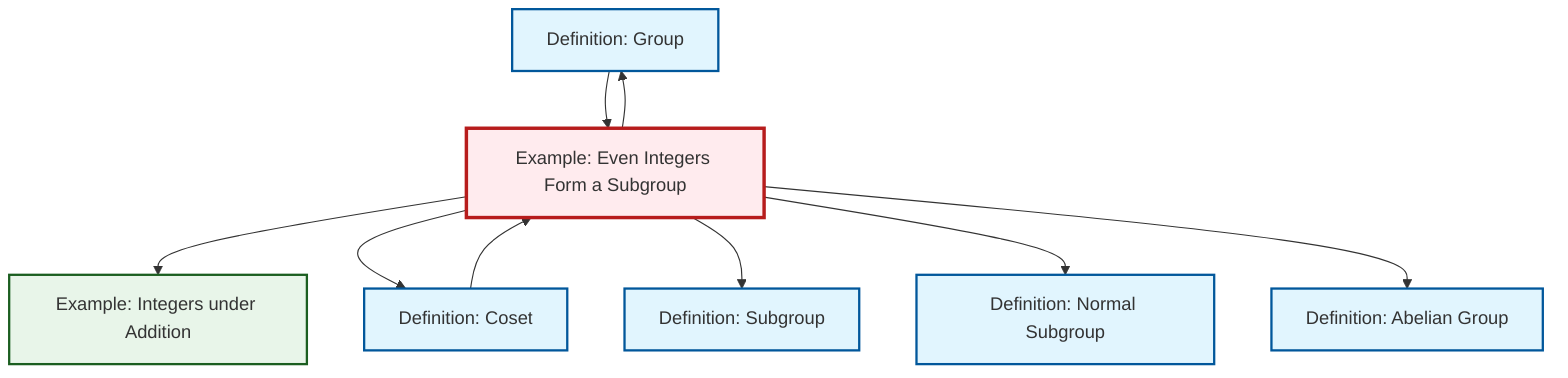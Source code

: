 graph TD
    classDef definition fill:#e1f5fe,stroke:#01579b,stroke-width:2px
    classDef theorem fill:#f3e5f5,stroke:#4a148c,stroke-width:2px
    classDef axiom fill:#fff3e0,stroke:#e65100,stroke-width:2px
    classDef example fill:#e8f5e9,stroke:#1b5e20,stroke-width:2px
    classDef current fill:#ffebee,stroke:#b71c1c,stroke-width:3px
    def-abelian-group["Definition: Abelian Group"]:::definition
    def-group["Definition: Group"]:::definition
    def-subgroup["Definition: Subgroup"]:::definition
    ex-integers-addition["Example: Integers under Addition"]:::example
    def-coset["Definition: Coset"]:::definition
    def-normal-subgroup["Definition: Normal Subgroup"]:::definition
    ex-even-integers-subgroup["Example: Even Integers Form a Subgroup"]:::example
    ex-even-integers-subgroup --> ex-integers-addition
    ex-even-integers-subgroup --> def-coset
    ex-even-integers-subgroup --> def-subgroup
    ex-even-integers-subgroup --> def-normal-subgroup
    ex-even-integers-subgroup --> def-abelian-group
    def-coset --> ex-even-integers-subgroup
    def-group --> ex-even-integers-subgroup
    ex-even-integers-subgroup --> def-group
    class ex-even-integers-subgroup current